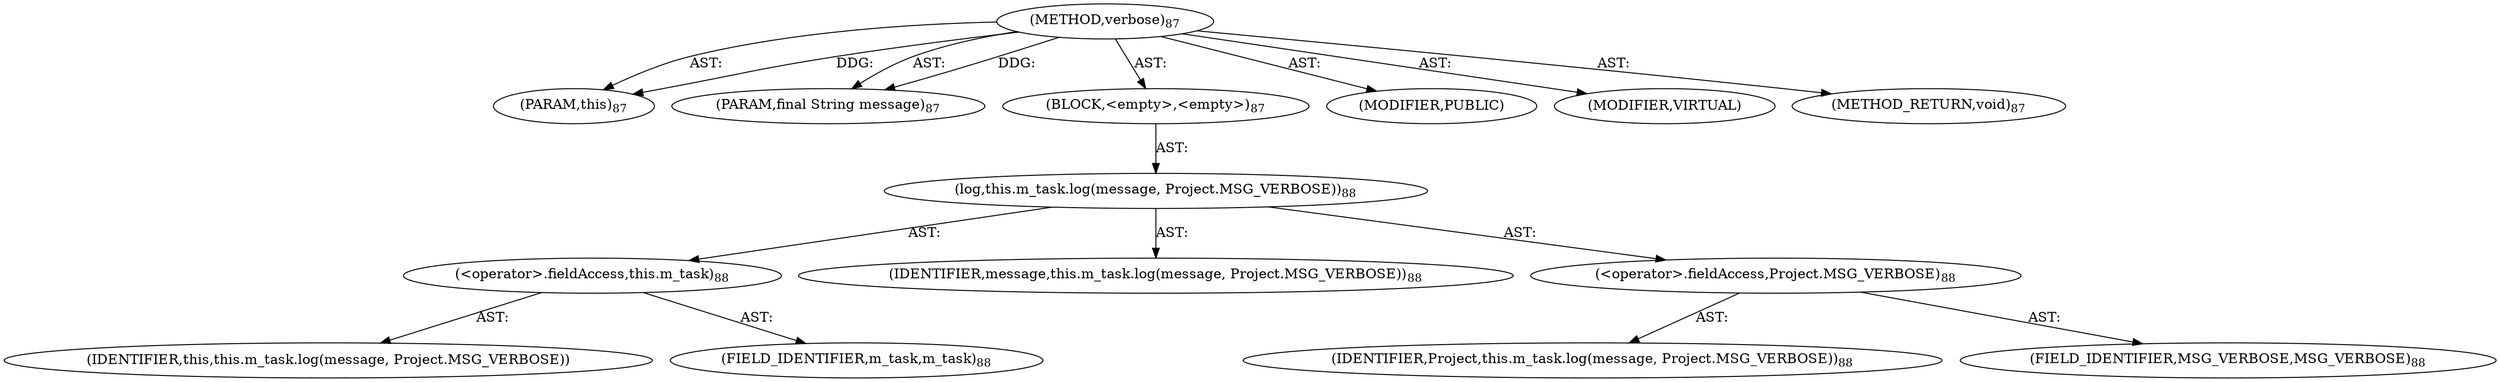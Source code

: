 digraph "verbose" {  
"111669149700" [label = <(METHOD,verbose)<SUB>87</SUB>> ]
"115964117000" [label = <(PARAM,this)<SUB>87</SUB>> ]
"115964117001" [label = <(PARAM,final String message)<SUB>87</SUB>> ]
"25769803780" [label = <(BLOCK,&lt;empty&gt;,&lt;empty&gt;)<SUB>87</SUB>> ]
"30064771083" [label = <(log,this.m_task.log(message, Project.MSG_VERBOSE))<SUB>88</SUB>> ]
"30064771084" [label = <(&lt;operator&gt;.fieldAccess,this.m_task)<SUB>88</SUB>> ]
"68719476747" [label = <(IDENTIFIER,this,this.m_task.log(message, Project.MSG_VERBOSE))> ]
"55834574855" [label = <(FIELD_IDENTIFIER,m_task,m_task)<SUB>88</SUB>> ]
"68719476748" [label = <(IDENTIFIER,message,this.m_task.log(message, Project.MSG_VERBOSE))<SUB>88</SUB>> ]
"30064771085" [label = <(&lt;operator&gt;.fieldAccess,Project.MSG_VERBOSE)<SUB>88</SUB>> ]
"68719476749" [label = <(IDENTIFIER,Project,this.m_task.log(message, Project.MSG_VERBOSE))<SUB>88</SUB>> ]
"55834574856" [label = <(FIELD_IDENTIFIER,MSG_VERBOSE,MSG_VERBOSE)<SUB>88</SUB>> ]
"133143986185" [label = <(MODIFIER,PUBLIC)> ]
"133143986186" [label = <(MODIFIER,VIRTUAL)> ]
"128849018884" [label = <(METHOD_RETURN,void)<SUB>87</SUB>> ]
  "111669149700" -> "115964117000"  [ label = "AST: "] 
  "111669149700" -> "115964117001"  [ label = "AST: "] 
  "111669149700" -> "25769803780"  [ label = "AST: "] 
  "111669149700" -> "133143986185"  [ label = "AST: "] 
  "111669149700" -> "133143986186"  [ label = "AST: "] 
  "111669149700" -> "128849018884"  [ label = "AST: "] 
  "25769803780" -> "30064771083"  [ label = "AST: "] 
  "30064771083" -> "30064771084"  [ label = "AST: "] 
  "30064771083" -> "68719476748"  [ label = "AST: "] 
  "30064771083" -> "30064771085"  [ label = "AST: "] 
  "30064771084" -> "68719476747"  [ label = "AST: "] 
  "30064771084" -> "55834574855"  [ label = "AST: "] 
  "30064771085" -> "68719476749"  [ label = "AST: "] 
  "30064771085" -> "55834574856"  [ label = "AST: "] 
  "111669149700" -> "115964117000"  [ label = "DDG: "] 
  "111669149700" -> "115964117001"  [ label = "DDG: "] 
}
